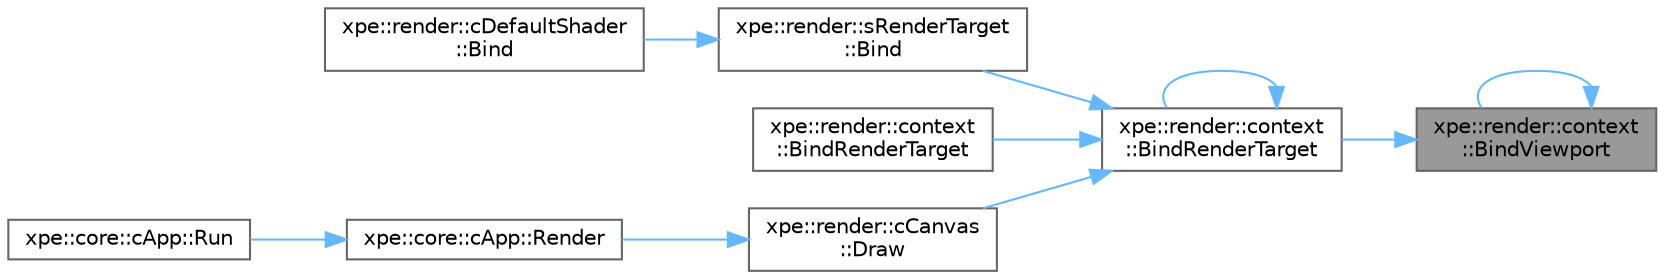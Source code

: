 digraph "xpe::render::context::BindViewport"
{
 // LATEX_PDF_SIZE
  bgcolor="transparent";
  edge [fontname=Helvetica,fontsize=10,labelfontname=Helvetica,labelfontsize=10];
  node [fontname=Helvetica,fontsize=10,shape=box,height=0.2,width=0.4];
  rankdir="RL";
  Node1 [id="Node000001",label="xpe::render::context\l::BindViewport",height=0.2,width=0.4,color="gray40", fillcolor="grey60", style="filled", fontcolor="black",tooltip=" "];
  Node1 -> Node2 [id="edge19_Node000001_Node000002",dir="back",color="steelblue1",style="solid",tooltip=" "];
  Node2 [id="Node000002",label="xpe::render::context\l::BindRenderTarget",height=0.2,width=0.4,color="grey40", fillcolor="white", style="filled",URL="$namespacexpe_1_1render_1_1context.html#a1b599623aad5a454a34697cec5c79143",tooltip=" "];
  Node2 -> Node3 [id="edge20_Node000002_Node000003",dir="back",color="steelblue1",style="solid",tooltip=" "];
  Node3 [id="Node000003",label="xpe::render::sRenderTarget\l::Bind",height=0.2,width=0.4,color="grey40", fillcolor="white", style="filled",URL="$structxpe_1_1render_1_1s_render_target.html#ab66aa8906eda1422cc1ae35224e8b745",tooltip=" "];
  Node3 -> Node4 [id="edge21_Node000003_Node000004",dir="back",color="steelblue1",style="solid",tooltip=" "];
  Node4 [id="Node000004",label="xpe::render::cDefaultShader\l::Bind",height=0.2,width=0.4,color="grey40", fillcolor="white", style="filled",URL="$classxpe_1_1render_1_1c_default_shader.html#ae049ee7d29afa50b562466bdef95b704",tooltip=" "];
  Node2 -> Node5 [id="edge22_Node000002_Node000005",dir="back",color="steelblue1",style="solid",tooltip=" "];
  Node5 [id="Node000005",label="xpe::render::context\l::BindRenderTarget",height=0.2,width=0.4,color="grey40", fillcolor="white", style="filled",URL="$namespacexpe_1_1render_1_1context.html#a9eddf18423124596c6928810ddb45ad2",tooltip=" "];
  Node2 -> Node2 [id="edge23_Node000002_Node000002",dir="back",color="steelblue1",style="solid",tooltip=" "];
  Node2 -> Node6 [id="edge24_Node000002_Node000006",dir="back",color="steelblue1",style="solid",tooltip=" "];
  Node6 [id="Node000006",label="xpe::render::cCanvas\l::Draw",height=0.2,width=0.4,color="grey40", fillcolor="white", style="filled",URL="$classxpe_1_1render_1_1c_canvas.html#a220c846d34dca49160b1d1af669cba2a",tooltip=" "];
  Node6 -> Node7 [id="edge25_Node000006_Node000007",dir="back",color="steelblue1",style="solid",tooltip=" "];
  Node7 [id="Node000007",label="xpe::core::cApp::Render",height=0.2,width=0.4,color="grey40", fillcolor="white", style="filled",URL="$classxpe_1_1core_1_1c_app.html#a1b8ab19056f84742e5fa02c488cf3f52",tooltip=" "];
  Node7 -> Node8 [id="edge26_Node000007_Node000008",dir="back",color="steelblue1",style="solid",tooltip=" "];
  Node8 [id="Node000008",label="xpe::core::cApp::Run",height=0.2,width=0.4,color="grey40", fillcolor="white", style="filled",URL="$classxpe_1_1core_1_1c_app.html#adf244904fa58277fe265be994ae664fc",tooltip=" "];
  Node1 -> Node1 [id="edge27_Node000001_Node000001",dir="back",color="steelblue1",style="solid",tooltip=" "];
}
